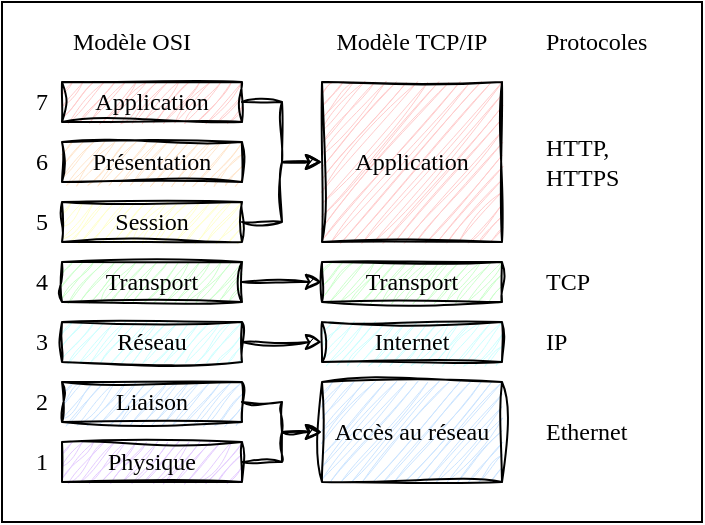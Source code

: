 <mxfile version="24.7.17" pages="3">
    <diagram name="OSI et TCP/IP" id="RMZOoXyUO4KD-8H-2SCO">
        <mxGraphModel dx="1070" dy="578" grid="1" gridSize="10" guides="1" tooltips="1" connect="1" arrows="1" fold="1" page="1" pageScale="1" pageWidth="827" pageHeight="1169" math="0" shadow="0">
            <root>
                <mxCell id="0"/>
                <mxCell id="1" parent="0"/>
                <mxCell id="0EL3lhgbW3ywufLgSN8_-1" value="" style="rounded=0;whiteSpace=wrap;html=1;fontFamily=Comic Sans MS;textShadow=0;" parent="1" vertex="1">
                    <mxGeometry x="40" y="40" width="350" height="260" as="geometry"/>
                </mxCell>
                <mxCell id="0EL3lhgbW3ywufLgSN8_-2" value="Application" style="rounded=0;whiteSpace=wrap;html=1;fillColor=#FFCCCC;sketch=1;curveFitting=1;jiggle=2;fontFamily=Comic Sans MS;" parent="1" vertex="1">
                    <mxGeometry x="70" y="80" width="90" height="20" as="geometry"/>
                </mxCell>
                <mxCell id="0EL3lhgbW3ywufLgSN8_-3" value="Présentation" style="rounded=0;whiteSpace=wrap;html=1;fillColor=#FFE6CC;sketch=1;curveFitting=1;jiggle=2;fontFamily=Comic Sans MS;" parent="1" vertex="1">
                    <mxGeometry x="70" y="110" width="90" height="20" as="geometry"/>
                </mxCell>
                <mxCell id="0EL3lhgbW3ywufLgSN8_-4" style="edgeStyle=orthogonalEdgeStyle;rounded=0;sketch=1;hachureGap=4;jiggle=2;curveFitting=1;orthogonalLoop=1;jettySize=auto;html=1;exitX=1;exitY=0.5;exitDx=0;exitDy=0;entryX=0;entryY=0.5;entryDx=0;entryDy=0;fontFamily=Comic Sans MS;" parent="1" source="0EL3lhgbW3ywufLgSN8_-5" target="0EL3lhgbW3ywufLgSN8_-21" edge="1">
                    <mxGeometry relative="1" as="geometry"/>
                </mxCell>
                <mxCell id="0EL3lhgbW3ywufLgSN8_-5" value="Session" style="rounded=0;whiteSpace=wrap;html=1;fillColor=#FFFFCC;sketch=1;curveFitting=1;jiggle=2;fontFamily=Comic Sans MS;" parent="1" vertex="1">
                    <mxGeometry x="70" y="140" width="90" height="20" as="geometry"/>
                </mxCell>
                <mxCell id="0EL3lhgbW3ywufLgSN8_-6" style="edgeStyle=orthogonalEdgeStyle;rounded=0;sketch=1;hachureGap=4;jiggle=2;curveFitting=1;orthogonalLoop=1;jettySize=auto;html=1;exitX=1;exitY=0.5;exitDx=0;exitDy=0;entryX=0;entryY=0.5;entryDx=0;entryDy=0;fontFamily=Comic Sans MS;" parent="1" source="0EL3lhgbW3ywufLgSN8_-7" target="0EL3lhgbW3ywufLgSN8_-22" edge="1">
                    <mxGeometry relative="1" as="geometry"/>
                </mxCell>
                <mxCell id="0EL3lhgbW3ywufLgSN8_-7" value="Transport" style="rounded=0;whiteSpace=wrap;html=1;fillColor=#CCFFCC;sketch=1;curveFitting=1;jiggle=2;fontFamily=Comic Sans MS;" parent="1" vertex="1">
                    <mxGeometry x="70" y="170" width="90" height="20" as="geometry"/>
                </mxCell>
                <mxCell id="0EL3lhgbW3ywufLgSN8_-8" style="edgeStyle=orthogonalEdgeStyle;rounded=0;sketch=1;hachureGap=4;jiggle=2;curveFitting=1;orthogonalLoop=1;jettySize=auto;html=1;exitX=1;exitY=0.5;exitDx=0;exitDy=0;entryX=0;entryY=0.5;entryDx=0;entryDy=0;fontFamily=Comic Sans MS;" parent="1" source="0EL3lhgbW3ywufLgSN8_-9" target="0EL3lhgbW3ywufLgSN8_-24" edge="1">
                    <mxGeometry relative="1" as="geometry"/>
                </mxCell>
                <mxCell id="0EL3lhgbW3ywufLgSN8_-9" value="Réseau" style="rounded=0;whiteSpace=wrap;html=1;fillColor=#CCFFFF;sketch=1;curveFitting=1;jiggle=2;fontFamily=Comic Sans MS;" parent="1" vertex="1">
                    <mxGeometry x="70" y="200" width="90" height="20" as="geometry"/>
                </mxCell>
                <mxCell id="0EL3lhgbW3ywufLgSN8_-10" style="edgeStyle=orthogonalEdgeStyle;rounded=0;sketch=1;hachureGap=4;jiggle=2;curveFitting=1;orthogonalLoop=1;jettySize=auto;html=1;exitX=1;exitY=0.5;exitDx=0;exitDy=0;entryX=0;entryY=0.5;entryDx=0;entryDy=0;fontFamily=Comic Sans MS;" parent="1" source="0EL3lhgbW3ywufLgSN8_-11" target="0EL3lhgbW3ywufLgSN8_-23" edge="1">
                    <mxGeometry relative="1" as="geometry"/>
                </mxCell>
                <mxCell id="0EL3lhgbW3ywufLgSN8_-11" value="Liaison" style="rounded=0;whiteSpace=wrap;html=1;fillColor=#CCE5FF;sketch=1;curveFitting=1;jiggle=2;fontFamily=Comic Sans MS;" parent="1" vertex="1">
                    <mxGeometry x="70" y="230" width="90" height="20" as="geometry"/>
                </mxCell>
                <mxCell id="0EL3lhgbW3ywufLgSN8_-12" style="edgeStyle=orthogonalEdgeStyle;rounded=0;sketch=1;hachureGap=4;jiggle=2;curveFitting=1;orthogonalLoop=1;jettySize=auto;html=1;exitX=1;exitY=0.5;exitDx=0;exitDy=0;fontFamily=Comic Sans MS;entryX=0;entryY=0.5;entryDx=0;entryDy=0;" parent="1" source="0EL3lhgbW3ywufLgSN8_-13" target="0EL3lhgbW3ywufLgSN8_-23" edge="1">
                    <mxGeometry relative="1" as="geometry">
                        <mxPoint x="200" y="250" as="targetPoint"/>
                        <Array as="points">
                            <mxPoint x="180" y="270"/>
                            <mxPoint x="180" y="255"/>
                        </Array>
                    </mxGeometry>
                </mxCell>
                <mxCell id="0EL3lhgbW3ywufLgSN8_-13" value="Physique" style="rounded=0;whiteSpace=wrap;html=1;fillColor=#E5CCFF;sketch=1;curveFitting=1;jiggle=2;fontFamily=Comic Sans MS;" parent="1" vertex="1">
                    <mxGeometry x="70" y="260" width="90" height="20" as="geometry"/>
                </mxCell>
                <mxCell id="0EL3lhgbW3ywufLgSN8_-14" value="7" style="rounded=0;whiteSpace=wrap;html=1;strokeColor=none;align=center;verticalAlign=middle;fontFamily=Comic Sans MS;fontSize=12;fontColor=default;fillColor=none;sketch=1;curveFitting=1;jiggle=2;" parent="1" vertex="1">
                    <mxGeometry x="50" y="80" width="20" height="20" as="geometry"/>
                </mxCell>
                <mxCell id="0EL3lhgbW3ywufLgSN8_-15" value="6" style="rounded=0;whiteSpace=wrap;html=1;strokeColor=none;align=center;verticalAlign=middle;fontFamily=Comic Sans MS;fontSize=12;fontColor=default;fillColor=none;sketch=1;curveFitting=1;jiggle=2;" parent="1" vertex="1">
                    <mxGeometry x="50" y="110" width="20" height="20" as="geometry"/>
                </mxCell>
                <mxCell id="0EL3lhgbW3ywufLgSN8_-16" value="5" style="rounded=0;whiteSpace=wrap;html=1;strokeColor=none;align=center;verticalAlign=middle;fontFamily=Comic Sans MS;fontSize=12;fontColor=default;fillColor=none;sketch=1;curveFitting=1;jiggle=2;" parent="1" vertex="1">
                    <mxGeometry x="50" y="140" width="20" height="20" as="geometry"/>
                </mxCell>
                <mxCell id="0EL3lhgbW3ywufLgSN8_-17" value="4" style="rounded=0;whiteSpace=wrap;html=1;strokeColor=none;align=center;verticalAlign=middle;fontFamily=Comic Sans MS;fontSize=12;fontColor=default;fillColor=none;sketch=1;curveFitting=1;jiggle=2;" parent="1" vertex="1">
                    <mxGeometry x="50" y="170" width="20" height="20" as="geometry"/>
                </mxCell>
                <mxCell id="0EL3lhgbW3ywufLgSN8_-18" value="3" style="rounded=0;whiteSpace=wrap;html=1;strokeColor=none;align=center;verticalAlign=middle;fontFamily=Comic Sans MS;fontSize=12;fontColor=default;fillColor=none;sketch=1;curveFitting=1;jiggle=2;" parent="1" vertex="1">
                    <mxGeometry x="50" y="200" width="20" height="20" as="geometry"/>
                </mxCell>
                <mxCell id="0EL3lhgbW3ywufLgSN8_-19" value="2" style="rounded=0;whiteSpace=wrap;html=1;strokeColor=none;align=center;verticalAlign=middle;fontFamily=Comic Sans MS;fontSize=12;fontColor=default;fillColor=none;sketch=1;curveFitting=1;jiggle=2;" parent="1" vertex="1">
                    <mxGeometry x="50" y="230" width="20" height="20" as="geometry"/>
                </mxCell>
                <mxCell id="0EL3lhgbW3ywufLgSN8_-20" value="1" style="rounded=0;whiteSpace=wrap;html=1;fillColor=none;strokeColor=none;sketch=1;curveFitting=1;jiggle=2;fontFamily=Comic Sans MS;" parent="1" vertex="1">
                    <mxGeometry x="50" y="260" width="20" height="20" as="geometry"/>
                </mxCell>
                <mxCell id="0EL3lhgbW3ywufLgSN8_-21" value="Application" style="rounded=0;whiteSpace=wrap;html=1;fillColor=#FFCCCC;sketch=1;curveFitting=1;jiggle=2;fontFamily=Comic Sans MS;" parent="1" vertex="1">
                    <mxGeometry x="200" y="80" width="90" height="80" as="geometry"/>
                </mxCell>
                <mxCell id="0EL3lhgbW3ywufLgSN8_-22" value="Transport" style="rounded=0;whiteSpace=wrap;html=1;fillColor=#CCFFCC;sketch=1;curveFitting=1;jiggle=2;fontFamily=Comic Sans MS;" parent="1" vertex="1">
                    <mxGeometry x="200" y="170" width="90" height="20" as="geometry"/>
                </mxCell>
                <mxCell id="0EL3lhgbW3ywufLgSN8_-23" value="Accès au réseau" style="rounded=0;whiteSpace=wrap;html=1;fillColor=#CCE5FF;sketch=1;curveFitting=1;jiggle=2;fontFamily=Comic Sans MS;" parent="1" vertex="1">
                    <mxGeometry x="200" y="230" width="90" height="50" as="geometry"/>
                </mxCell>
                <mxCell id="0EL3lhgbW3ywufLgSN8_-24" value="Internet" style="rounded=0;whiteSpace=wrap;html=1;fillColor=#CCFFFF;sketch=1;curveFitting=1;jiggle=2;fontFamily=Comic Sans MS;" parent="1" vertex="1">
                    <mxGeometry x="200" y="200" width="90" height="20" as="geometry"/>
                </mxCell>
                <mxCell id="0EL3lhgbW3ywufLgSN8_-25" value="HTTP,&lt;div&gt;HTTPS&lt;/div&gt;" style="text;html=1;align=left;verticalAlign=middle;whiteSpace=wrap;rounded=0;sketch=1;curveFitting=1;jiggle=2;fontFamily=Comic Sans MS;" parent="1" vertex="1">
                    <mxGeometry x="310" y="80" width="60" height="80" as="geometry"/>
                </mxCell>
                <mxCell id="0EL3lhgbW3ywufLgSN8_-26" value="TCP" style="text;html=1;align=left;verticalAlign=middle;whiteSpace=wrap;rounded=0;sketch=1;curveFitting=1;jiggle=2;fontFamily=Comic Sans MS;" parent="1" vertex="1">
                    <mxGeometry x="310" y="170" width="60" height="20" as="geometry"/>
                </mxCell>
                <mxCell id="0EL3lhgbW3ywufLgSN8_-27" value="IP" style="text;html=1;align=left;verticalAlign=middle;whiteSpace=wrap;rounded=0;sketch=1;curveFitting=1;jiggle=2;fontFamily=Comic Sans MS;" parent="1" vertex="1">
                    <mxGeometry x="310" y="200" width="60" height="20" as="geometry"/>
                </mxCell>
                <mxCell id="0EL3lhgbW3ywufLgSN8_-28" value="Ethernet" style="text;html=1;align=left;verticalAlign=middle;whiteSpace=wrap;rounded=0;sketch=1;curveFitting=1;jiggle=2;fontFamily=Comic Sans MS;" parent="1" vertex="1">
                    <mxGeometry x="310" y="230" width="60" height="50" as="geometry"/>
                </mxCell>
                <mxCell id="0EL3lhgbW3ywufLgSN8_-29" value="Protocoles" style="text;html=1;align=left;verticalAlign=middle;whiteSpace=wrap;rounded=0;sketch=1;curveFitting=1;jiggle=2;fontFamily=Comic Sans MS;" parent="1" vertex="1">
                    <mxGeometry x="310" y="50" width="70" height="20" as="geometry"/>
                </mxCell>
                <mxCell id="0EL3lhgbW3ywufLgSN8_-30" value="Modèle TCP/IP" style="text;html=1;align=center;verticalAlign=middle;whiteSpace=wrap;rounded=0;sketch=1;curveFitting=1;jiggle=2;fontFamily=Comic Sans MS;" parent="1" vertex="1">
                    <mxGeometry x="200" y="50" width="90" height="20" as="geometry"/>
                </mxCell>
                <mxCell id="0EL3lhgbW3ywufLgSN8_-31" value="Modèle OSI" style="text;html=1;align=center;verticalAlign=middle;whiteSpace=wrap;rounded=0;sketch=1;curveFitting=1;jiggle=2;fontFamily=Comic Sans MS;" parent="1" vertex="1">
                    <mxGeometry x="50" y="50" width="110" height="20" as="geometry"/>
                </mxCell>
                <mxCell id="0EL3lhgbW3ywufLgSN8_-32" value="" style="endArrow=classic;html=1;rounded=0;sketch=1;hachureGap=4;jiggle=2;curveFitting=1;fontFamily=Comic Sans MS;entryX=0;entryY=0.5;entryDx=0;entryDy=0;exitX=1;exitY=0.5;exitDx=0;exitDy=0;edgeStyle=orthogonalEdgeStyle;" parent="1" source="0EL3lhgbW3ywufLgSN8_-2" target="0EL3lhgbW3ywufLgSN8_-21" edge="1">
                    <mxGeometry width="50" height="50" relative="1" as="geometry">
                        <mxPoint x="130" y="210" as="sourcePoint"/>
                        <mxPoint x="180" y="160" as="targetPoint"/>
                    </mxGeometry>
                </mxCell>
            </root>
        </mxGraphModel>
    </diagram>
    <diagram id="ugpkkywqRxYgWcAYIBoA" name="Architecture 3-tiers">
        <mxGraphModel dx="1070" dy="578" grid="1" gridSize="10" guides="1" tooltips="1" connect="1" arrows="1" fold="1" page="1" pageScale="1" pageWidth="827" pageHeight="1169" math="0" shadow="0">
            <root>
                <mxCell id="0"/>
                <mxCell id="1" parent="0"/>
                <mxCell id="D3Bis9wVVXSD3_ajO27a-21" value="" style="rounded=0;whiteSpace=wrap;html=1;" parent="1" vertex="1">
                    <mxGeometry x="50" y="140" width="660" height="200" as="geometry"/>
                </mxCell>
                <mxCell id="D3Bis9wVVXSD3_ajO27a-1" value="Réseau interne" style="rounded=0;whiteSpace=wrap;html=1;verticalAlign=bottom;fillColor=#cce5ff;strokeColor=#36393d;container=1;fontStyle=1;collapsible=0;" parent="1" vertex="1">
                    <mxGeometry x="360" y="160" width="330" height="160" as="geometry">
                        <mxRectangle x="360" y="160" width="120" height="30" as="alternateBounds"/>
                    </mxGeometry>
                </mxCell>
                <mxCell id="D3Bis9wVVXSD3_ajO27a-2" value="Applications" style="rounded=1;whiteSpace=wrap;html=1;arcSize=11;verticalAlign=bottom;fillColor=#ffff88;strokeColor=#36393d;" parent="1" vertex="1">
                    <mxGeometry x="380" y="180" width="120" height="110" as="geometry"/>
                </mxCell>
                <mxCell id="D3Bis9wVVXSD3_ajO27a-3" value="Bases de données" style="rounded=1;whiteSpace=wrap;html=1;arcSize=11;verticalAlign=bottom;fillColor=#cdeb8b;strokeColor=#36393d;" parent="1" vertex="1">
                    <mxGeometry x="550" y="180" width="120" height="110" as="geometry"/>
                </mxCell>
                <mxCell id="D3Bis9wVVXSD3_ajO27a-17" value="" style="edgeStyle=none;html=1;" parent="1" source="D3Bis9wVVXSD3_ajO27a-5" target="D3Bis9wVVXSD3_ajO27a-7" edge="1">
                    <mxGeometry relative="1" as="geometry"/>
                </mxCell>
                <mxCell id="D3Bis9wVVXSD3_ajO27a-5" value="Bordure (DMZ)" style="rounded=1;whiteSpace=wrap;html=1;arcSize=11;verticalAlign=bottom;fillColor=#ffcccc;strokeColor=#36393d;" parent="1" vertex="1">
                    <mxGeometry x="190" y="180" width="120" height="110" as="geometry"/>
                </mxCell>
                <mxCell id="D3Bis9wVVXSD3_ajO27a-18" value="" style="edgeStyle=none;html=1;" parent="1" source="D3Bis9wVVXSD3_ajO27a-7" target="D3Bis9wVVXSD3_ajO27a-14" edge="1">
                    <mxGeometry relative="1" as="geometry"/>
                </mxCell>
                <mxCell id="D3Bis9wVVXSD3_ajO27a-7" value="Utilisateur&amp;nbsp;&lt;div&gt;externe&lt;/div&gt;" style="sketch=0;pointerEvents=1;shadow=0;dashed=0;html=1;strokeColor=none;fillColor=#505050;labelPosition=center;verticalLabelPosition=bottom;verticalAlign=top;outlineConnect=0;align=center;shape=mxgraph.office.users.user;" parent="1" vertex="1">
                    <mxGeometry x="80" y="210" width="46" height="50" as="geometry"/>
                </mxCell>
                <mxCell id="D3Bis9wVVXSD3_ajO27a-12" value="" style="sketch=0;pointerEvents=1;shadow=0;dashed=0;html=1;strokeColor=none;fillColor=#505050;labelPosition=center;verticalLabelPosition=bottom;verticalAlign=top;outlineConnect=0;align=center;shape=mxgraph.office.servers.database_server;" parent="1" vertex="1">
                    <mxGeometry x="588.5" y="207" width="43" height="56" as="geometry"/>
                </mxCell>
                <mxCell id="D3Bis9wVVXSD3_ajO27a-13" value="" style="sketch=0;pointerEvents=1;shadow=0;dashed=0;html=1;strokeColor=none;fillColor=#505050;labelPosition=center;verticalLabelPosition=bottom;verticalAlign=top;outlineConnect=0;align=center;shape=mxgraph.office.servers.application_server;" parent="1" vertex="1">
                    <mxGeometry x="417" y="207" width="46" height="56" as="geometry"/>
                </mxCell>
                <mxCell id="D3Bis9wVVXSD3_ajO27a-14" value="" style="sketch=0;pointerEvents=1;shadow=0;dashed=0;html=1;strokeColor=none;fillColor=#505050;labelPosition=center;verticalLabelPosition=bottom;verticalAlign=top;outlineConnect=0;align=center;shape=mxgraph.office.servers.web_server;" parent="1" vertex="1">
                    <mxGeometry x="226" y="206.5" width="48" height="57" as="geometry"/>
                </mxCell>
                <mxCell id="D3Bis9wVVXSD3_ajO27a-15" value="" style="shape=flexArrow;endArrow=classic;html=1;fillColor=default;" parent="1" source="D3Bis9wVVXSD3_ajO27a-7" target="D3Bis9wVVXSD3_ajO27a-14" edge="1">
                    <mxGeometry width="50" height="50" relative="1" as="geometry">
                        <mxPoint x="131.5" y="234.8" as="sourcePoint"/>
                        <mxPoint x="195.5" y="234.5" as="targetPoint"/>
                    </mxGeometry>
                </mxCell>
                <mxCell id="D3Bis9wVVXSD3_ajO27a-19" value="" style="shape=flexArrow;endArrow=classic;html=1;fillColor=default;" parent="1" source="D3Bis9wVVXSD3_ajO27a-14" target="D3Bis9wVVXSD3_ajO27a-13" edge="1">
                    <mxGeometry width="50" height="50" relative="1" as="geometry">
                        <mxPoint x="136" y="245" as="sourcePoint"/>
                        <mxPoint x="236" y="245" as="targetPoint"/>
                    </mxGeometry>
                </mxCell>
                <mxCell id="D3Bis9wVVXSD3_ajO27a-20" value="" style="shape=flexArrow;endArrow=classic;html=1;fillColor=default;" parent="1" source="D3Bis9wVVXSD3_ajO27a-13" target="D3Bis9wVVXSD3_ajO27a-12" edge="1">
                    <mxGeometry width="50" height="50" relative="1" as="geometry">
                        <mxPoint x="500" y="234.58" as="sourcePoint"/>
                        <mxPoint x="643" y="234.58" as="targetPoint"/>
                    </mxGeometry>
                </mxCell>
                <mxCell id="D3Bis9wVVXSD3_ajO27a-8" value="" style="sketch=0;pointerEvents=1;shadow=0;dashed=0;html=1;strokeColor=none;labelPosition=center;verticalLabelPosition=bottom;verticalAlign=top;outlineConnect=0;align=center;shape=mxgraph.office.concepts.firewall;fillColor=#DA4026;labelBackgroundColor=none;" parent="1" vertex="1">
                    <mxGeometry x="150" y="213.5" width="27" height="46.5" as="geometry"/>
                </mxCell>
                <mxCell id="D3Bis9wVVXSD3_ajO27a-9" value="" style="sketch=0;pointerEvents=1;shadow=0;dashed=0;html=1;strokeColor=none;labelPosition=center;verticalLabelPosition=bottom;verticalAlign=top;outlineConnect=0;align=center;shape=mxgraph.office.concepts.firewall;fillColor=#DA4026;labelBackgroundColor=none;" parent="1" vertex="1">
                    <mxGeometry x="320" y="210" width="30" height="50" as="geometry"/>
                </mxCell>
                <mxCell id="D3Bis9wVVXSD3_ajO27a-10" value="" style="sketch=0;pointerEvents=1;shadow=0;dashed=0;html=1;strokeColor=none;labelPosition=center;verticalLabelPosition=bottom;verticalAlign=top;outlineConnect=0;align=center;shape=mxgraph.office.concepts.firewall;fillColor=#DA4026;labelBackgroundColor=none;" parent="1" vertex="1">
                    <mxGeometry x="510" y="210" width="30" height="50" as="geometry"/>
                </mxCell>
            </root>
        </mxGraphModel>
    </diagram>
    <diagram id="uS0f4IdoS8PCzHUIK0rw" name="NAT">
        <mxGraphModel dx="580" dy="482" grid="1" gridSize="10" guides="1" tooltips="1" connect="1" arrows="1" fold="1" page="1" pageScale="1" pageWidth="827" pageHeight="1169" math="0" shadow="0">
            <root>
                <mxCell id="0"/>
                <mxCell id="1" parent="0"/>
                <mxCell id="dy-B8S_FgWmYPhexjuVI-29" value="Inspiré de:&amp;nbsp;https://devopscube.com/what-is-nat-how-does-nat-work/" style="rounded=0;whiteSpace=wrap;html=1;align=right;verticalAlign=bottom;fontColor=#808080;" vertex="1" parent="1">
                    <mxGeometry x="30" y="60" width="540" height="620" as="geometry"/>
                </mxCell>
                <mxCell id="dy-B8S_FgWmYPhexjuVI-20" value="Réseau privé (192.168.0.0/24)" style="rounded=0;whiteSpace=wrap;html=1;fillColor=#cce5ff;strokeColor=#36393d;align=center;verticalAlign=bottom;spacingLeft=0;spacing=5;gradientColor=#FFFFFF;fontStyle=1" vertex="1" parent="1">
                    <mxGeometry x="50" y="390" width="500" height="250" as="geometry"/>
                </mxCell>
                <mxCell id="dy-B8S_FgWmYPhexjuVI-3" value="" style="sketch=0;pointerEvents=1;shadow=0;dashed=0;html=1;strokeColor=none;fillColor=#505050;labelPosition=center;verticalLabelPosition=bottom;verticalAlign=top;outlineConnect=0;align=center;shape=mxgraph.office.devices.modem;" vertex="1" parent="1">
                    <mxGeometry x="280" y="370" width="54" height="34" as="geometry"/>
                </mxCell>
                <mxCell id="dy-B8S_FgWmYPhexjuVI-4" value="" style="sketch=0;pointerEvents=1;shadow=0;dashed=0;html=1;strokeColor=none;fillColor=#505050;labelPosition=center;verticalLabelPosition=bottom;verticalAlign=top;outlineConnect=0;align=center;shape=mxgraph.office.servers.web_server;" vertex="1" parent="1">
                    <mxGeometry x="182" y="83" width="48" height="57" as="geometry"/>
                </mxCell>
                <mxCell id="dy-B8S_FgWmYPhexjuVI-5" value="192.168.0.100" style="sketch=0;pointerEvents=1;shadow=0;dashed=0;html=1;strokeColor=none;fillColor=#505050;labelPosition=center;verticalLabelPosition=bottom;verticalAlign=top;outlineConnect=0;align=center;shape=mxgraph.office.devices.workstation;" vertex="1" parent="1">
                    <mxGeometry x="150" y="524.5" width="53" height="56" as="geometry"/>
                </mxCell>
                <mxCell id="dy-B8S_FgWmYPhexjuVI-7" value="192.168.0.102" style="sketch=0;pointerEvents=1;shadow=0;dashed=0;html=1;strokeColor=none;fillColor=#505050;labelPosition=center;verticalLabelPosition=bottom;verticalAlign=top;outlineConnect=0;align=center;shape=mxgraph.office.devices.cell_phone_generic;" vertex="1" parent="1">
                    <mxGeometry x="410" y="533.5" width="26" height="47" as="geometry"/>
                </mxCell>
                <mxCell id="dy-B8S_FgWmYPhexjuVI-8" value="192.168.0.101" style="sketch=0;pointerEvents=1;shadow=0;dashed=0;html=1;strokeColor=none;fillColor=#505050;labelPosition=center;verticalLabelPosition=bottom;verticalAlign=top;outlineConnect=0;align=center;shape=mxgraph.office.devices.laptop;" vertex="1" parent="1">
                    <mxGeometry x="280" y="546.5" width="58" height="34" as="geometry"/>
                </mxCell>
                <mxCell id="dy-B8S_FgWmYPhexjuVI-9" value="" style="sketch=0;pointerEvents=1;shadow=0;dashed=0;html=1;strokeColor=none;fillColor=#505050;labelPosition=center;verticalLabelPosition=bottom;outlineConnect=0;verticalAlign=top;align=center;shape=mxgraph.office.clouds.cloud;" vertex="1" parent="1">
                    <mxGeometry x="260" y="220" width="94" height="55" as="geometry"/>
                </mxCell>
                <mxCell id="dy-B8S_FgWmYPhexjuVI-11" value="Requête à https://google.ca/" style="text;html=1;align=left;verticalAlign=top;whiteSpace=wrap;rounded=0;spacing=0;" vertex="1" parent="1">
                    <mxGeometry x="205.5" y="470" width="118.5" height="40" as="geometry"/>
                </mxCell>
                <mxCell id="dy-B8S_FgWmYPhexjuVI-12" value="2" style="ellipse;whiteSpace=wrap;html=1;aspect=fixed;fillColor=#ffff88;strokeColor=#36393d;fontStyle=1;shadow=0;" vertex="1" parent="1">
                    <mxGeometry x="323" y="410" width="20" height="20" as="geometry"/>
                </mxCell>
                <mxCell id="dy-B8S_FgWmYPhexjuVI-13" value="L&#39;adresse de google.ca est située à l&#39;extérieur du réseau local, donc envoyé à la passerelle" style="text;html=1;align=left;verticalAlign=top;whiteSpace=wrap;rounded=0;spacing=0;" vertex="1" parent="1">
                    <mxGeometry x="353" y="410" width="150" height="70" as="geometry"/>
                </mxCell>
                <mxCell id="dy-B8S_FgWmYPhexjuVI-14" value="3" style="ellipse;whiteSpace=wrap;html=1;aspect=fixed;fillColor=#ffff88;strokeColor=#36393d;fontStyle=1;shadow=0;" vertex="1" parent="1">
                    <mxGeometry x="359" y="280" width="20" height="20" as="geometry"/>
                </mxCell>
                <mxCell id="dy-B8S_FgWmYPhexjuVI-15" value="Le NAT remplace l&#39;adresse IP de source par celle qui lui a été donnée par son fournisseur Internet" style="text;html=1;align=left;verticalAlign=top;whiteSpace=wrap;rounded=0;spacing=0;" vertex="1" parent="1">
                    <mxGeometry x="389" y="280" width="150" height="70" as="geometry"/>
                </mxCell>
                <mxCell id="dy-B8S_FgWmYPhexjuVI-16" value="4" style="ellipse;whiteSpace=wrap;html=1;aspect=fixed;fillColor=#ffff88;strokeColor=#36393d;fontStyle=1;shadow=0;" vertex="1" parent="1">
                    <mxGeometry x="359" y="140" width="20" height="20" as="geometry"/>
                </mxCell>
                <mxCell id="dy-B8S_FgWmYPhexjuVI-17" value="La requête est envoyée par le NAT au serveur Web, qui renvoie sa requête au NAT sur son adresse IP publique" style="text;html=1;align=left;verticalAlign=top;whiteSpace=wrap;rounded=0;spacing=0;" vertex="1" parent="1">
                    <mxGeometry x="389" y="140" width="150" height="70" as="geometry"/>
                </mxCell>
                <mxCell id="dy-B8S_FgWmYPhexjuVI-18" value="5" style="ellipse;whiteSpace=wrap;html=1;aspect=fixed;fillColor=#ffff88;strokeColor=#36393d;fontStyle=1;shadow=0;" vertex="1" parent="1">
                    <mxGeometry x="70" y="260" width="20" height="20" as="geometry"/>
                </mxCell>
                <mxCell id="dy-B8S_FgWmYPhexjuVI-19" value="La réponse est reçue par le NAT, qui se rappelle de l&#39;initiateur de la requête du côté local et remplace l&#39;adresse IP de destination par 192.168.0.100" style="text;html=1;align=left;verticalAlign=top;whiteSpace=wrap;rounded=0;spacing=0;" vertex="1" parent="1">
                    <mxGeometry x="100" y="260" width="150" height="110" as="geometry"/>
                </mxCell>
                <mxCell id="dy-B8S_FgWmYPhexjuVI-21" value="" style="endArrow=classic;html=1;edgeStyle=orthogonalEdgeStyle;curved=1;" edge="1" parent="1" target="dy-B8S_FgWmYPhexjuVI-3">
                    <mxGeometry width="50" height="50" relative="1" as="geometry">
                        <mxPoint x="175" y="514" as="sourcePoint"/>
                        <mxPoint x="250" y="380" as="targetPoint"/>
                        <Array as="points">
                            <mxPoint x="175" y="450"/>
                            <mxPoint x="307" y="450"/>
                        </Array>
                    </mxGeometry>
                </mxCell>
                <mxCell id="dy-B8S_FgWmYPhexjuVI-10" value="1" style="ellipse;whiteSpace=wrap;html=1;aspect=fixed;fillColor=#ffff88;strokeColor=#36393d;fontStyle=1;shadow=0;" vertex="1" parent="1">
                    <mxGeometry x="175.5" y="470" width="20" height="20" as="geometry"/>
                </mxCell>
                <mxCell id="dy-B8S_FgWmYPhexjuVI-22" value="" style="endArrow=classic;html=1;" edge="1" parent="1">
                    <mxGeometry width="50" height="50" relative="1" as="geometry">
                        <mxPoint x="298.0" y="275" as="sourcePoint"/>
                        <mxPoint x="298.0" y="370" as="targetPoint"/>
                    </mxGeometry>
                </mxCell>
                <mxCell id="dy-B8S_FgWmYPhexjuVI-23" value="" style="endArrow=classic;html=1;" edge="1" parent="1">
                    <mxGeometry width="50" height="50" relative="1" as="geometry">
                        <mxPoint x="320.0" y="372.5" as="sourcePoint"/>
                        <mxPoint x="320.0" y="277.5" as="targetPoint"/>
                    </mxGeometry>
                </mxCell>
                <mxCell id="dy-B8S_FgWmYPhexjuVI-24" value="NAT" style="text;html=1;align=center;verticalAlign=middle;whiteSpace=wrap;rounded=0;fontStyle=1" vertex="1" parent="1">
                    <mxGeometry x="230" y="370" width="50" height="20" as="geometry"/>
                </mxCell>
                <mxCell id="dy-B8S_FgWmYPhexjuVI-27" value="Réponse" style="endArrow=classic;html=1;edgeStyle=orthogonalEdgeStyle;curved=1;" edge="1" parent="1">
                    <mxGeometry x="-0.706" y="-30" width="50" height="50" relative="1" as="geometry">
                        <mxPoint x="240" y="130" as="sourcePoint"/>
                        <mxPoint x="300.17" y="207.5" as="targetPoint"/>
                        <mxPoint as="offset"/>
                    </mxGeometry>
                </mxCell>
                <mxCell id="dy-B8S_FgWmYPhexjuVI-28" value="Requête" style="endArrow=none;html=1;edgeStyle=orthogonalEdgeStyle;curved=1;endFill=0;startArrow=classic;startFill=1;" edge="1" parent="1">
                    <mxGeometry width="50" height="50" relative="1" as="geometry">
                        <mxPoint x="234" y="100" as="sourcePoint"/>
                        <mxPoint x="324" y="200" as="targetPoint"/>
                        <Array as="points">
                            <mxPoint x="324" y="100"/>
                        </Array>
                    </mxGeometry>
                </mxCell>
                <mxCell id="dy-B8S_FgWmYPhexjuVI-30" value="LAN: 192.168.0.1" style="text;html=1;align=right;verticalAlign=middle;whiteSpace=wrap;rounded=0;fontStyle=2" vertex="1" parent="1">
                    <mxGeometry x="160" y="390" width="114.5" height="30" as="geometry"/>
                </mxCell>
                <mxCell id="dy-B8S_FgWmYPhexjuVI-31" value="WAN: 96.20.231.54" style="text;html=1;align=left;verticalAlign=middle;whiteSpace=wrap;rounded=0;fontStyle=2" vertex="1" parent="1">
                    <mxGeometry x="343" y="360" width="114.5" height="30" as="geometry"/>
                </mxCell>
                <mxCell id="dy-B8S_FgWmYPhexjuVI-32" value="" style="endArrow=classic;html=1;edgeStyle=orthogonalEdgeStyle;curved=1;" edge="1" parent="1">
                    <mxGeometry width="50" height="50" relative="1" as="geometry">
                        <mxPoint x="291" y="409" as="sourcePoint"/>
                        <mxPoint x="158" y="512" as="targetPoint"/>
                        <Array as="points">
                            <mxPoint x="291" y="430"/>
                            <mxPoint x="159" y="430"/>
                        </Array>
                    </mxGeometry>
                </mxCell>
                <mxCell id="dy-B8S_FgWmYPhexjuVI-35" value="6" style="ellipse;whiteSpace=wrap;html=1;aspect=fixed;fillColor=#ffff88;strokeColor=#36393d;fontStyle=1;shadow=0;" vertex="1" parent="1">
                    <mxGeometry x="150" y="460" width="20" height="20" as="geometry"/>
                </mxCell>
                <mxCell id="dy-B8S_FgWmYPhexjuVI-36" value="Le NAT renvoie la réponse au client qui en a fait la demande" style="text;html=1;align=left;verticalAlign=top;whiteSpace=wrap;rounded=0;spacing=0;" vertex="1" parent="1">
                    <mxGeometry x="60" y="460" width="85" height="60" as="geometry"/>
                </mxCell>
            </root>
        </mxGraphModel>
    </diagram>
</mxfile>